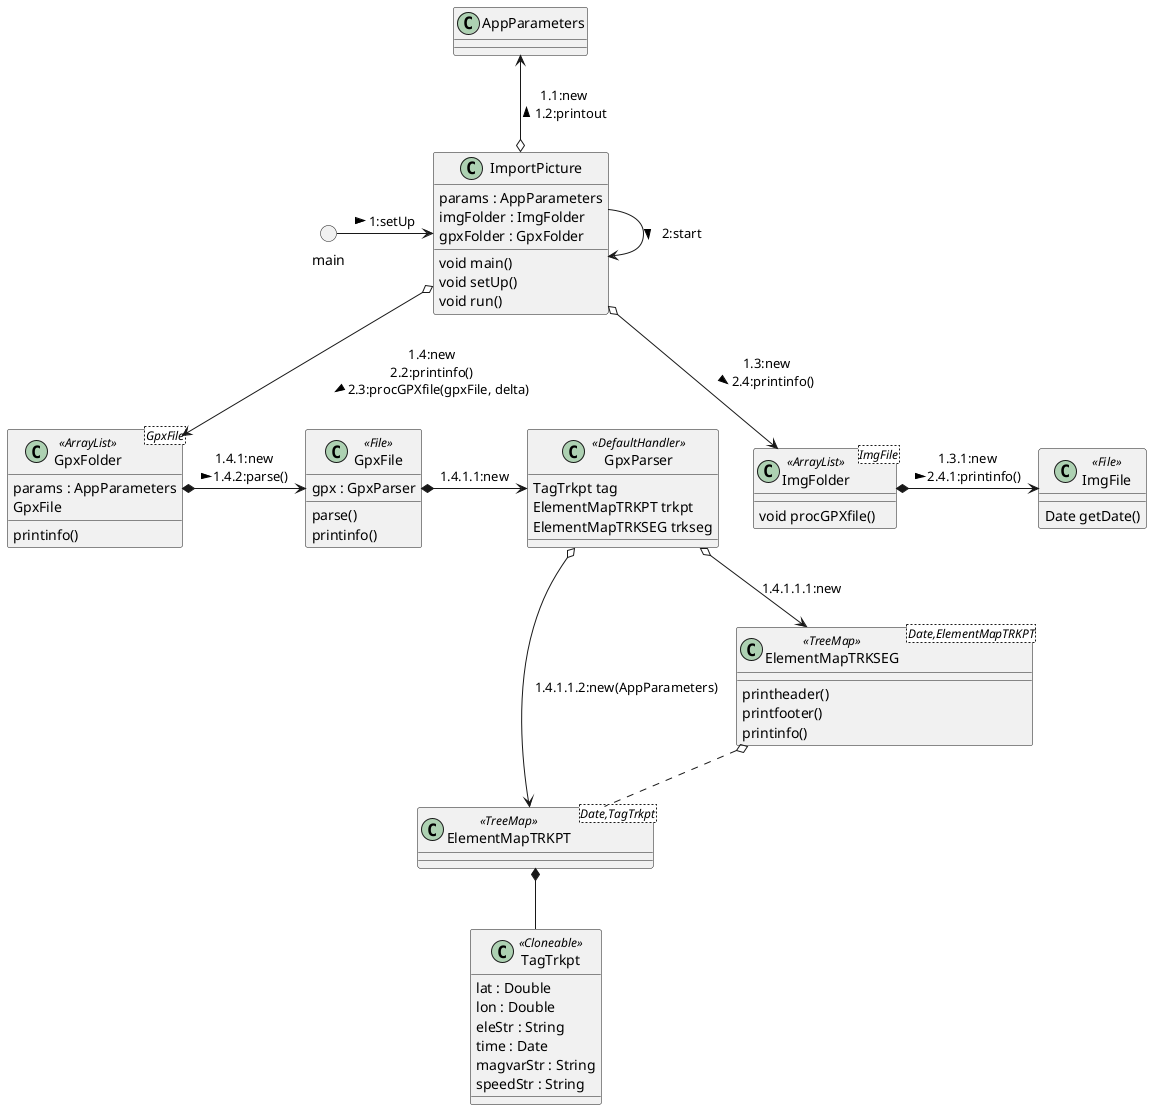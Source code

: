 @startuml
() main

class ImportPicture {
	params : AppParameters
	imgFolder : ImgFolder
	gpxFolder : GpxFolder
	void main()
	void setUp()
	void run()
}

class AppParameters
class ImgFolder<ImgFile><<ArrayList>> {
	void procGPXfile()
}
class ImgFile<<File>> {
	Date getDate()
}

class GpxFolder<GpxFile><<ArrayList>> {
	params : AppParameters
	GpxFile
	printinfo()
}
class GpxFile<<File>> {
	gpx : GpxParser
	parse()
	printinfo()
}
class GpxParser<<DefaultHandler>> {
	TagTrkpt tag
	ElementMapTRKPT trkpt
	ElementMapTRKSEG trkseg
}
class ElementMapTRKPT<Date,TagTrkpt><<TreeMap>>
class ElementMapTRKSEG<Date,ElementMapTRKPT><<TreeMap>> {
	printheader()
	printfooter()
	printinfo()
}
class TagTrkpt<<Cloneable>> {
	lat : Double
	lon : Double
	eleStr : String
	time : Date
	magvarStr : String
	speedStr : String
}

main -> ImportPicture : 1:setUp >

AppParameters <--o ImportPicture : 1.1:new\n1.2:printout <
ImportPicture o--> ImgFolder : 1.3:new\n2.4:printinfo() >
ImportPicture o--> GpxFolder : 1.4:new\n2.2:printinfo()\n2.3:procGPXfile(gpxFile, delta) >
ImportPicture --> ImportPicture : 2:start >

GpxFolder *-> GpxFile : 1.4.1:new\n1.4.2:parse() >
GpxFile *-> GpxParser : 1.4.1.1:new
GpxParser o--> ElementMapTRKPT : 1.4.1.1.2:new(AppParameters)
GpxParser o--> ElementMapTRKSEG : 1.4.1.1.1:new
ElementMapTRKSEG o.. ElementMapTRKPT
ElementMapTRKPT *-- TagTrkpt

ImgFolder *-> ImgFile : 1.3.1:new\n2.4.1:printinfo() >

@enduml

